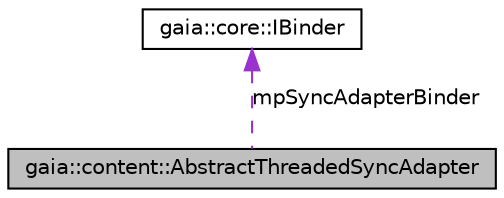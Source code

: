 digraph G
{
  edge [fontname="Helvetica",fontsize="10",labelfontname="Helvetica",labelfontsize="10"];
  node [fontname="Helvetica",fontsize="10",shape=record];
  Node1 [label="gaia::content::AbstractThreadedSyncAdapter",height=0.2,width=0.4,color="black", fillcolor="grey75", style="filled" fontcolor="black"];
  Node2 -> Node1 [dir=back,color="darkorchid3",fontsize="10",style="dashed",label="mpSyncAdapterBinder",fontname="Helvetica"];
  Node2 [label="gaia::core::IBinder",height=0.2,width=0.4,color="black", fillcolor="white", style="filled",URL="$d0/d47/classgaia_1_1core_1_1_i_binder.html",tooltip="Base class and low-level protocol for a remotable object."];
}
